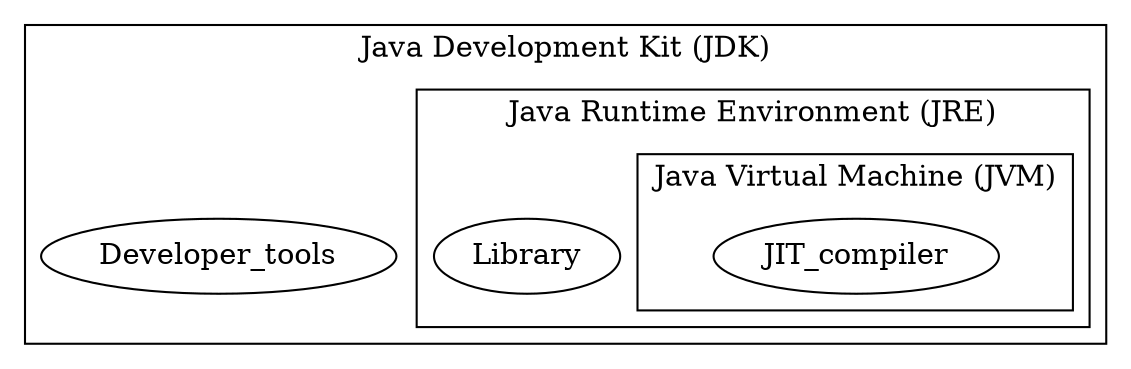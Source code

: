 digraph Platform {
  subgraph cluster_jdk {
    label = "Java Development Kit (JDK)";
    subgraph cluster_jre {
      label = "Java Runtime Environment (JRE)";
      subgraph cluster_jvm {
        label = "Java Virtual Machine (JVM)";
        JIT_compiler;
      }
      Library;
    }
    Developer_tools;
  }
}